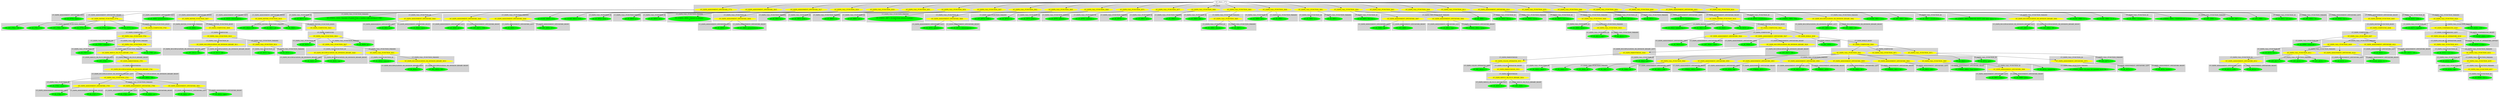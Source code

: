 digraph {

subgraph cluster0 {
 node [style=filled,color=white];
 style=filled;
 color=lightgrey;
 label = "CT_PROG";

"NT_EXPR_ASSIGNMENT_OPETATORS_3774"
 [fillcolor = yellow]
"NT_EXPR_ASSIGNMENT_OPETATORS_3805"
 [fillcolor = yellow]
"NT_EXPR_ASSIGNMENT_OPETATORS_3817"
 [fillcolor = yellow]
"NT_EXPR_CALL_FUNCTION_3836"
 [fillcolor = yellow]
"NT_EXPR_CALL_FUNCTION_3839"
 [fillcolor = yellow]
"NT_EXPR_CALL_FUNCTION_3851"
 [fillcolor = yellow]
"NT_EXPR_CALL_FUNCTION_3854"
 [fillcolor = yellow]
"NT_EXPR_CALL_FUNCTION_3857"
 [fillcolor = yellow]
"NT_EXPR_CALL_FUNCTION_3862"
 [fillcolor = yellow]
"NT_EXPR_CALL_FUNCTION_3865"
 [fillcolor = yellow]
"NT_EXPR_CALL_FUNCTION_3868"
 [fillcolor = yellow]
"NT_EXPR_CALL_FUNCTION_3874"
 [fillcolor = yellow]
"NT_EXPR_CALL_FUNCTION_3877"
 [fillcolor = yellow]
"NT_EXPR_CALL_FUNCTION_3880"
 [fillcolor = yellow]
"NT_EXPR_CALL_FUNCTION_3883"
 [fillcolor = yellow]
"NT_EXPR_CALL_FUNCTION_3888"
 [fillcolor = yellow]
"NT_EXPR_CALL_FUNCTION_3891"
 [fillcolor = yellow]
"NT_EXPR_CALL_FUNCTION_3894"
 [fillcolor = yellow]
"NT_EXPR_CALL_FUNCTION_3903"
 [fillcolor = yellow]
"NT_EXPR_CALL_FUNCTION_3906"
 [fillcolor = yellow]
"NT_EXPR_CALL_FUNCTION_3913"
 [fillcolor = yellow]
"NT_EXPR_ASSIGNMENT_OPETATORS_3916"
 [fillcolor = yellow]
"NT_EXPR_CALL_FUNCTION_3978"
 [fillcolor = yellow]
"NT_EXPR_CALL_FUNCTION_3986"
 [fillcolor = yellow]
"NT_EXPR_CALL_FUNCTION_3994"
 [fillcolor = yellow]
"NT_EXPR_CALL_FUNCTION_4000"
 [fillcolor = yellow]
"NT_EXPR_ASSIGNMENT_OPETATORS_4003"
 [fillcolor = yellow]
"NT_EXPR_CALL_FUNCTION_4024"
 [fillcolor = yellow]
}
"NT_PROG_3773"->"NT_EXPR_ASSIGNMENT_OPETATORS_3774"
subgraph cluster1 {
 node [style=filled,color=white];
 style=filled;
 color=lightgrey;
 label = "CT_EXPR_ASSIGNMENT_OPETATORS_LEFT";

"NT_ID_3775< ranrw >"
 [fillcolor = green]
}
subgraph cluster2 {
 node [style=filled,color=white];
 style=filled;
 color=lightgrey;
 label = "CT_EXPR_ASSIGNMENT_OPETATORS_RIGHT";

"NT_EXPR_DEFINE_FUNCTION_3776"
 [fillcolor = yellow]
}
"NT_EXPR_ASSIGNMENT_OPETATORS_3774"->"NT_ID_3775< ranrw >"
"NT_EXPR_ASSIGNMENT_OPETATORS_3774"->"NT_EXPR_DEFINE_FUNCTION_3776"
subgraph cluster3 {
 node [style=filled,color=white];
 style=filled;
 color=lightgrey;
 label = "CT_EXPR_DEFINE_FUNCTION_PARAMS";

"NT_ID_3777< mu >"
 [fillcolor = green]
"NT_ID_3778< sigma >"
 [fillcolor = green]
"NT_ID_3779< p0 >"
 [fillcolor = green]
"NT_INT_3780< 100 >"
 [fillcolor = green]
"NT_ID_3781< T >"
 [fillcolor = green]
"NT_INT_3782< 100 >"
 [fillcolor = green]
}
subgraph cluster4 {
 node [style=filled,color=white];
 style=filled;
 color=lightgrey;
 label = "CT_EXPR_DEFINE_FUNCTION_BODY";

"NT_EXPR_COMPOUND_3783"
 [fillcolor = yellow]
}
"NT_EXPR_DEFINE_FUNCTION_3776"->"NT_ID_3777< mu >"
"NT_EXPR_DEFINE_FUNCTION_3776"->"NT_ID_3778< sigma >"
"NT_EXPR_DEFINE_FUNCTION_3776"->"NT_ID_3779< p0 >"
"NT_EXPR_DEFINE_FUNCTION_3776"->"NT_INT_3780< 100 >"
"NT_EXPR_DEFINE_FUNCTION_3776"->"NT_ID_3781< T >"
"NT_EXPR_DEFINE_FUNCTION_3776"->"NT_INT_3782< 100 >"
"NT_EXPR_DEFINE_FUNCTION_3776"->"NT_EXPR_COMPOUND_3783"
subgraph cluster5 {
 node [style=filled,color=white];
 style=filled;
 color=lightgrey;
 label = "CT_EXPR_COMPOUND";

"NT_EXPR_CALL_FUNCTION_3784"
 [fillcolor = yellow]
}
"NT_EXPR_COMPOUND_3783"->"NT_EXPR_CALL_FUNCTION_3784"
subgraph cluster6 {
 node [style=filled,color=white];
 style=filled;
 color=lightgrey;
 label = "CT_EXPR_CALL_FUNCTION_ID";

"NT_ID_3785< cumprod >"
 [fillcolor = green]
}
subgraph cluster7 {
 node [style=filled,color=white];
 style=filled;
 color=lightgrey;
 label = "CT_EXPR_CALL_FUNCTION_PARAMS";

"NT_EXPR_CALL_FUNCTION_3786"
 [fillcolor = yellow]
}
"NT_EXPR_CALL_FUNCTION_3784"->"NT_ID_3785< cumprod >"
"NT_EXPR_CALL_FUNCTION_3784"->"NT_EXPR_CALL_FUNCTION_3786"
subgraph cluster8 {
 node [style=filled,color=white];
 style=filled;
 color=lightgrey;
 label = "CT_EXPR_CALL_FUNCTION_ID";

"NT_ID_3787< c >"
 [fillcolor = green]
}
subgraph cluster9 {
 node [style=filled,color=white];
 style=filled;
 color=lightgrey;
 label = "CT_EXPR_CALL_FUNCTION_PARAMS";

"NT_ID_3788< p0 >"
 [fillcolor = green]
"NT_EXPR_MINUS_OR_PLUS_BINARY_3789"
 [fillcolor = yellow]
}
"NT_EXPR_CALL_FUNCTION_3786"->"NT_ID_3787< c >"
"NT_EXPR_CALL_FUNCTION_3786"->"NT_ID_3788< p0 >"
"NT_EXPR_CALL_FUNCTION_3786"->"NT_EXPR_MINUS_OR_PLUS_BINARY_3789"
subgraph cluster10 {
 node [style=filled,color=white];
 style=filled;
 color=lightgrey;
 label = "CT_EXPR_MINUS_OR_PLUS_BINARY_LEFT";

"NT_INT_3790< 1 >"
 [fillcolor = green]
}
subgraph cluster11 {
 node [style=filled,color=white];
 style=filled;
 color=lightgrey;
 label = "CT_EXPR_MINUS_OR_PLUS_BINARY_RIGHT";

"NT_EXPR_PARENTHESIS_3791"
 [fillcolor = yellow]
}
"NT_EXPR_MINUS_OR_PLUS_BINARY_3789"->"NT_INT_3790< 1 >"
"NT_EXPR_MINUS_OR_PLUS_BINARY_3789"->"NT_EXPR_PARENTHESIS_3791"
subgraph cluster12 {
 node [style=filled,color=white];
 style=filled;
 color=lightgrey;
 label = "CT_EXPR_PARENTHESIS";

"NT_EXPR_MULTIPLICATION_OR_DIVISION_BINARY_3792"
 [fillcolor = yellow]
}
"NT_EXPR_PARENTHESIS_3791"->"NT_EXPR_MULTIPLICATION_OR_DIVISION_BINARY_3792"
subgraph cluster13 {
 node [style=filled,color=white];
 style=filled;
 color=lightgrey;
 label = "CT_EXPR_MULTIPLICATION_OR_DIVISION_BINARY_LEFT";

"NT_EXPR_CALL_FUNCTION_3793"
 [fillcolor = yellow]
}
subgraph cluster14 {
 node [style=filled,color=white];
 style=filled;
 color=lightgrey;
 label = "CT_EXPR_MULTIPLICATION_OR_DIVISION_BINARY_RIGHT";

"NT_INT_3804< 100 >"
 [fillcolor = green]
}
"NT_EXPR_MULTIPLICATION_OR_DIVISION_BINARY_3792"->"NT_EXPR_CALL_FUNCTION_3793"
subgraph cluster15 {
 node [style=filled,color=white];
 style=filled;
 color=lightgrey;
 label = "CT_EXPR_CALL_FUNCTION_ID";

"NT_ID_3794< rnorm >"
 [fillcolor = green]
}
subgraph cluster16 {
 node [style=filled,color=white];
 style=filled;
 color=lightgrey;
 label = "CT_EXPR_CALL_FUNCTION_PARAMS";

"NT_EXPR_ASSIGNMENT_OPETATORS_3795"
 [fillcolor = yellow]
"NT_EXPR_ASSIGNMENT_OPETATORS_3798"
 [fillcolor = yellow]
"NT_EXPR_ASSIGNMENT_OPETATORS_3801"
 [fillcolor = yellow]
}
"NT_EXPR_CALL_FUNCTION_3793"->"NT_ID_3794< rnorm >"
"NT_EXPR_CALL_FUNCTION_3793"->"NT_EXPR_ASSIGNMENT_OPETATORS_3795"
subgraph cluster17 {
 node [style=filled,color=white];
 style=filled;
 color=lightgrey;
 label = "CT_EXPR_ASSIGNMENT_OPETATORS_LEFT";

"NT_ID_3796< n >"
 [fillcolor = green]
}
subgraph cluster18 {
 node [style=filled,color=white];
 style=filled;
 color=lightgrey;
 label = "CT_EXPR_ASSIGNMENT_OPETATORS_RIGHT";

"NT_ID_3797< T >"
 [fillcolor = green]
}
"NT_EXPR_ASSIGNMENT_OPETATORS_3795"->"NT_ID_3796< n >"
"NT_EXPR_ASSIGNMENT_OPETATORS_3795"->"NT_ID_3797< T >"
"NT_EXPR_CALL_FUNCTION_3793"->"NT_EXPR_ASSIGNMENT_OPETATORS_3798"
subgraph cluster19 {
 node [style=filled,color=white];
 style=filled;
 color=lightgrey;
 label = "CT_EXPR_ASSIGNMENT_OPETATORS_LEFT";

"NT_ID_3799< mean >"
 [fillcolor = green]
}
subgraph cluster20 {
 node [style=filled,color=white];
 style=filled;
 color=lightgrey;
 label = "CT_EXPR_ASSIGNMENT_OPETATORS_RIGHT";

"NT_ID_3800< mu >"
 [fillcolor = green]
}
"NT_EXPR_ASSIGNMENT_OPETATORS_3798"->"NT_ID_3799< mean >"
"NT_EXPR_ASSIGNMENT_OPETATORS_3798"->"NT_ID_3800< mu >"
"NT_EXPR_CALL_FUNCTION_3793"->"NT_EXPR_ASSIGNMENT_OPETATORS_3801"
subgraph cluster21 {
 node [style=filled,color=white];
 style=filled;
 color=lightgrey;
 label = "CT_EXPR_ASSIGNMENT_OPETATORS_LEFT";

"NT_ID_3802< sd >"
 [fillcolor = green]
}
subgraph cluster22 {
 node [style=filled,color=white];
 style=filled;
 color=lightgrey;
 label = "CT_EXPR_ASSIGNMENT_OPETATORS_RIGHT";

"NT_ID_3803< sigma >"
 [fillcolor = green]
}
"NT_EXPR_ASSIGNMENT_OPETATORS_3801"->"NT_ID_3802< sd >"
"NT_EXPR_ASSIGNMENT_OPETATORS_3801"->"NT_ID_3803< sigma >"
"NT_EXPR_MULTIPLICATION_OR_DIVISION_BINARY_3792"->"NT_INT_3804< 100 >"
"NT_PROG_3773"->"NT_EXPR_ASSIGNMENT_OPETATORS_3805"
subgraph cluster23 {
 node [style=filled,color=white];
 style=filled;
 color=lightgrey;
 label = "CT_EXPR_ASSIGNMENT_OPETATORS_LEFT";

"NT_ID_3806< prices2returns >"
 [fillcolor = green]
}
subgraph cluster24 {
 node [style=filled,color=white];
 style=filled;
 color=lightgrey;
 label = "CT_EXPR_ASSIGNMENT_OPETATORS_RIGHT";

"NT_EXPR_DEFINE_FUNCTION_3807"
 [fillcolor = yellow]
}
"NT_EXPR_ASSIGNMENT_OPETATORS_3805"->"NT_ID_3806< prices2returns >"
"NT_EXPR_ASSIGNMENT_OPETATORS_3805"->"NT_EXPR_DEFINE_FUNCTION_3807"
subgraph cluster25 {
 node [style=filled,color=white];
 style=filled;
 color=lightgrey;
 label = "CT_EXPR_DEFINE_FUNCTION_PARAMS";

"NT_ID_3808< x >"
 [fillcolor = green]
}
subgraph cluster26 {
 node [style=filled,color=white];
 style=filled;
 color=lightgrey;
 label = "CT_EXPR_DEFINE_FUNCTION_BODY";

"NT_EXPR_COMPOUND_3809"
 [fillcolor = yellow]
}
"NT_EXPR_DEFINE_FUNCTION_3807"->"NT_ID_3808< x >"
"NT_EXPR_DEFINE_FUNCTION_3807"->"NT_EXPR_COMPOUND_3809"
subgraph cluster27 {
 node [style=filled,color=white];
 style=filled;
 color=lightgrey;
 label = "CT_EXPR_COMPOUND";

"NT_EXPR_CALL_FUNCTION_3810"
 [fillcolor = yellow]
}
"NT_EXPR_COMPOUND_3809"->"NT_EXPR_CALL_FUNCTION_3810"
subgraph cluster28 {
 node [style=filled,color=white];
 style=filled;
 color=lightgrey;
 label = "CT_EXPR_CALL_FUNCTION_ID";

"NT_EXPR_MULTIPLICATION_OR_DIVISION_BINARY_3811"
 [fillcolor = yellow]
}
subgraph cluster29 {
 node [style=filled,color=white];
 style=filled;
 color=lightgrey;
 label = "CT_EXPR_CALL_FUNCTION_PARAMS";

"NT_EXPR_CALL_FUNCTION_3814"
 [fillcolor = yellow]
}
"NT_EXPR_CALL_FUNCTION_3810"->"NT_EXPR_MULTIPLICATION_OR_DIVISION_BINARY_3811"
subgraph cluster30 {
 node [style=filled,color=white];
 style=filled;
 color=lightgrey;
 label = "CT_EXPR_MULTIPLICATION_OR_DIVISION_BINARY_LEFT";

"NT_INT_3812< 100 >"
 [fillcolor = green]
}
subgraph cluster31 {
 node [style=filled,color=white];
 style=filled;
 color=lightgrey;
 label = "CT_EXPR_MULTIPLICATION_OR_DIVISION_BINARY_RIGHT";

"NT_ID_3813< diff >"
 [fillcolor = green]
}
"NT_EXPR_MULTIPLICATION_OR_DIVISION_BINARY_3811"->"NT_INT_3812< 100 >"
"NT_EXPR_MULTIPLICATION_OR_DIVISION_BINARY_3811"->"NT_ID_3813< diff >"
"NT_EXPR_CALL_FUNCTION_3810"->"NT_EXPR_CALL_FUNCTION_3814"
subgraph cluster32 {
 node [style=filled,color=white];
 style=filled;
 color=lightgrey;
 label = "CT_EXPR_CALL_FUNCTION_ID";

"NT_ID_3815< log >"
 [fillcolor = green]
}
subgraph cluster33 {
 node [style=filled,color=white];
 style=filled;
 color=lightgrey;
 label = "CT_EXPR_CALL_FUNCTION_PARAMS";

"NT_ID_3816< x >"
 [fillcolor = green]
}
"NT_EXPR_CALL_FUNCTION_3814"->"NT_ID_3815< log >"
"NT_EXPR_CALL_FUNCTION_3814"->"NT_ID_3816< x >"
"NT_PROG_3773"->"NT_EXPR_ASSIGNMENT_OPETATORS_3817"
subgraph cluster34 {
 node [style=filled,color=white];
 style=filled;
 color=lightgrey;
 label = "CT_EXPR_ASSIGNMENT_OPETATORS_LEFT";

"NT_ID_3818< returns2prices >"
 [fillcolor = green]
}
subgraph cluster35 {
 node [style=filled,color=white];
 style=filled;
 color=lightgrey;
 label = "CT_EXPR_ASSIGNMENT_OPETATORS_RIGHT";

"NT_EXPR_DEFINE_FUNCTION_3819"
 [fillcolor = yellow]
}
"NT_EXPR_ASSIGNMENT_OPETATORS_3817"->"NT_ID_3818< returns2prices >"
"NT_EXPR_ASSIGNMENT_OPETATORS_3817"->"NT_EXPR_DEFINE_FUNCTION_3819"
subgraph cluster36 {
 node [style=filled,color=white];
 style=filled;
 color=lightgrey;
 label = "CT_EXPR_DEFINE_FUNCTION_PARAMS";

"NT_ID_3820< r >"
 [fillcolor = green]
"NT_ID_3821< p0 >"
 [fillcolor = green]
"NT_INT_3822< 100 >"
 [fillcolor = green]
}
subgraph cluster37 {
 node [style=filled,color=white];
 style=filled;
 color=lightgrey;
 label = "CT_EXPR_DEFINE_FUNCTION_BODY";

"NT_EXPR_COMPOUND_3823"
 [fillcolor = yellow]
}
"NT_EXPR_DEFINE_FUNCTION_3819"->"NT_ID_3820< r >"
"NT_EXPR_DEFINE_FUNCTION_3819"->"NT_ID_3821< p0 >"
"NT_EXPR_DEFINE_FUNCTION_3819"->"NT_INT_3822< 100 >"
"NT_EXPR_DEFINE_FUNCTION_3819"->"NT_EXPR_COMPOUND_3823"
subgraph cluster38 {
 node [style=filled,color=white];
 style=filled;
 color=lightgrey;
 label = "CT_EXPR_COMPOUND";

"NT_EXPR_CALL_FUNCTION_3824"
 [fillcolor = yellow]
}
"NT_EXPR_COMPOUND_3823"->"NT_EXPR_CALL_FUNCTION_3824"
subgraph cluster39 {
 node [style=filled,color=white];
 style=filled;
 color=lightgrey;
 label = "CT_EXPR_CALL_FUNCTION_ID";

"NT_ID_3825< c >"
 [fillcolor = green]
}
subgraph cluster40 {
 node [style=filled,color=white];
 style=filled;
 color=lightgrey;
 label = "CT_EXPR_CALL_FUNCTION_PARAMS";

"NT_ID_3826< p0 >"
 [fillcolor = green]
"NT_EXPR_CALL_FUNCTION_3827"
 [fillcolor = yellow]
}
"NT_EXPR_CALL_FUNCTION_3824"->"NT_ID_3825< c >"
"NT_EXPR_CALL_FUNCTION_3824"->"NT_ID_3826< p0 >"
"NT_EXPR_CALL_FUNCTION_3824"->"NT_EXPR_CALL_FUNCTION_3827"
subgraph cluster41 {
 node [style=filled,color=white];
 style=filled;
 color=lightgrey;
 label = "CT_EXPR_CALL_FUNCTION_ID";

"NT_EXPR_MULTIPLICATION_OR_DIVISION_BINARY_3828"
 [fillcolor = yellow]
}
subgraph cluster42 {
 node [style=filled,color=white];
 style=filled;
 color=lightgrey;
 label = "CT_EXPR_CALL_FUNCTION_PARAMS";

"NT_EXPR_CALL_FUNCTION_3831"
 [fillcolor = yellow]
}
"NT_EXPR_CALL_FUNCTION_3827"->"NT_EXPR_MULTIPLICATION_OR_DIVISION_BINARY_3828"
subgraph cluster43 {
 node [style=filled,color=white];
 style=filled;
 color=lightgrey;
 label = "CT_EXPR_MULTIPLICATION_OR_DIVISION_BINARY_LEFT";

"NT_ID_3829< p0 >"
 [fillcolor = green]
}
subgraph cluster44 {
 node [style=filled,color=white];
 style=filled;
 color=lightgrey;
 label = "CT_EXPR_MULTIPLICATION_OR_DIVISION_BINARY_RIGHT";

"NT_ID_3830< exp >"
 [fillcolor = green]
}
"NT_EXPR_MULTIPLICATION_OR_DIVISION_BINARY_3828"->"NT_ID_3829< p0 >"
"NT_EXPR_MULTIPLICATION_OR_DIVISION_BINARY_3828"->"NT_ID_3830< exp >"
"NT_EXPR_CALL_FUNCTION_3827"->"NT_EXPR_CALL_FUNCTION_3831"
subgraph cluster45 {
 node [style=filled,color=white];
 style=filled;
 color=lightgrey;
 label = "CT_EXPR_CALL_FUNCTION_ID";

"NT_ID_3832< cumsum >"
 [fillcolor = green]
}
subgraph cluster46 {
 node [style=filled,color=white];
 style=filled;
 color=lightgrey;
 label = "CT_EXPR_CALL_FUNCTION_PARAMS";

"NT_EXPR_MULTIPLICATION_OR_DIVISION_BINARY_3833"
 [fillcolor = yellow]
}
"NT_EXPR_CALL_FUNCTION_3831"->"NT_ID_3832< cumsum >"
"NT_EXPR_CALL_FUNCTION_3831"->"NT_EXPR_MULTIPLICATION_OR_DIVISION_BINARY_3833"
subgraph cluster47 {
 node [style=filled,color=white];
 style=filled;
 color=lightgrey;
 label = "CT_EXPR_MULTIPLICATION_OR_DIVISION_BINARY_LEFT";

"NT_ID_3834< r >"
 [fillcolor = green]
}
subgraph cluster48 {
 node [style=filled,color=white];
 style=filled;
 color=lightgrey;
 label = "CT_EXPR_MULTIPLICATION_OR_DIVISION_BINARY_RIGHT";

"NT_INT_3835< 100 >"
 [fillcolor = green]
}
"NT_EXPR_MULTIPLICATION_OR_DIVISION_BINARY_3833"->"NT_ID_3834< r >"
"NT_EXPR_MULTIPLICATION_OR_DIVISION_BINARY_3833"->"NT_INT_3835< 100 >"
"NT_PROG_3773"->"NT_EXPR_CALL_FUNCTION_3836"
subgraph cluster49 {
 node [style=filled,color=white];
 style=filled;
 color=lightgrey;
 label = "CT_EXPR_CALL_FUNCTION_ID";

"NT_ID_3837< cat >"
 [fillcolor = green]
}
subgraph cluster50 {
 node [style=filled,color=white];
 style=filled;
 color=lightgrey;
 label = "CT_EXPR_CALL_FUNCTION_PARAMS";

"NT_STRING_3838< Simulate 25 points from a random walk starting at 1500 --\n >"
 [fillcolor = green]
}
"NT_EXPR_CALL_FUNCTION_3836"->"NT_ID_3837< cat >"
"NT_EXPR_CALL_FUNCTION_3836"->"NT_STRING_3838< Simulate 25 points from a random walk starting at 1500 --\n >"
"NT_PROG_3773"->"NT_EXPR_CALL_FUNCTION_3839"
subgraph cluster51 {
 node [style=filled,color=white];
 style=filled;
 color=lightgrey;
 label = "CT_EXPR_CALL_FUNCTION_ID";

"NT_EXPR_ASSIGNMENT_OPETATORS_3840"
 [fillcolor = yellow]
}
subgraph cluster52 {
 node [style=filled,color=white];
 style=filled;
 color=lightgrey;
 label = "CT_EXPR_CALL_FUNCTION_PARAMS";

"NT_FLOAT_3843< 0.05 >"
 [fillcolor = green]
"NT_FLOAT_3844< 1.4 >"
 [fillcolor = green]
"NT_EXPR_ASSIGNMENT_OPETATORS_3845"
 [fillcolor = yellow]
"NT_EXPR_ASSIGNMENT_OPETATORS_3848"
 [fillcolor = yellow]
}
"NT_EXPR_CALL_FUNCTION_3839"->"NT_EXPR_ASSIGNMENT_OPETATORS_3840"
subgraph cluster53 {
 node [style=filled,color=white];
 style=filled;
 color=lightgrey;
 label = "CT_EXPR_ASSIGNMENT_OPETATORS_LEFT";

"NT_ID_3841< p >"
 [fillcolor = green]
}
subgraph cluster54 {
 node [style=filled,color=white];
 style=filled;
 color=lightgrey;
 label = "CT_EXPR_ASSIGNMENT_OPETATORS_RIGHT";

"NT_ID_3842< ranrw >"
 [fillcolor = green]
}
"NT_EXPR_ASSIGNMENT_OPETATORS_3840"->"NT_ID_3841< p >"
"NT_EXPR_ASSIGNMENT_OPETATORS_3840"->"NT_ID_3842< ranrw >"
"NT_EXPR_CALL_FUNCTION_3839"->"NT_FLOAT_3843< 0.05 >"
"NT_EXPR_CALL_FUNCTION_3839"->"NT_FLOAT_3844< 1.4 >"
"NT_EXPR_CALL_FUNCTION_3839"->"NT_EXPR_ASSIGNMENT_OPETATORS_3845"
subgraph cluster55 {
 node [style=filled,color=white];
 style=filled;
 color=lightgrey;
 label = "CT_EXPR_ASSIGNMENT_OPETATORS_LEFT";

"NT_ID_3846< p0 >"
 [fillcolor = green]
}
subgraph cluster56 {
 node [style=filled,color=white];
 style=filled;
 color=lightgrey;
 label = "CT_EXPR_ASSIGNMENT_OPETATORS_RIGHT";

"NT_INT_3847< 1500 >"
 [fillcolor = green]
}
"NT_EXPR_ASSIGNMENT_OPETATORS_3845"->"NT_ID_3846< p0 >"
"NT_EXPR_ASSIGNMENT_OPETATORS_3845"->"NT_INT_3847< 1500 >"
"NT_EXPR_CALL_FUNCTION_3839"->"NT_EXPR_ASSIGNMENT_OPETATORS_3848"
subgraph cluster57 {
 node [style=filled,color=white];
 style=filled;
 color=lightgrey;
 label = "CT_EXPR_ASSIGNMENT_OPETATORS_LEFT";

"NT_ID_3849< T >"
 [fillcolor = green]
}
subgraph cluster58 {
 node [style=filled,color=white];
 style=filled;
 color=lightgrey;
 label = "CT_EXPR_ASSIGNMENT_OPETATORS_RIGHT";

"NT_INT_3850< 25 >"
 [fillcolor = green]
}
"NT_EXPR_ASSIGNMENT_OPETATORS_3848"->"NT_ID_3849< T >"
"NT_EXPR_ASSIGNMENT_OPETATORS_3848"->"NT_INT_3850< 25 >"
"NT_PROG_3773"->"NT_EXPR_CALL_FUNCTION_3851"
subgraph cluster59 {
 node [style=filled,color=white];
 style=filled;
 color=lightgrey;
 label = "CT_EXPR_CALL_FUNCTION_ID";

"NT_ID_3852< print >"
 [fillcolor = green]
}
subgraph cluster60 {
 node [style=filled,color=white];
 style=filled;
 color=lightgrey;
 label = "CT_EXPR_CALL_FUNCTION_PARAMS";

"NT_ID_3853< p >"
 [fillcolor = green]
}
"NT_EXPR_CALL_FUNCTION_3851"->"NT_ID_3852< print >"
"NT_EXPR_CALL_FUNCTION_3851"->"NT_ID_3853< p >"
"NT_PROG_3773"->"NT_EXPR_CALL_FUNCTION_3854"
subgraph cluster61 {
 node [style=filled,color=white];
 style=filled;
 color=lightgrey;
 label = "CT_EXPR_CALL_FUNCTION_ID";

"NT_ID_3855< cat >"
 [fillcolor = green]
}
subgraph cluster62 {
 node [style=filled,color=white];
 style=filled;
 color=lightgrey;
 label = "CT_EXPR_CALL_FUNCTION_PARAMS";

"NT_STRING_3856< Convert to returns--\n >"
 [fillcolor = green]
}
"NT_EXPR_CALL_FUNCTION_3854"->"NT_ID_3855< cat >"
"NT_EXPR_CALL_FUNCTION_3854"->"NT_STRING_3856< Convert to returns--\n >"
"NT_PROG_3773"->"NT_EXPR_CALL_FUNCTION_3857"
subgraph cluster63 {
 node [style=filled,color=white];
 style=filled;
 color=lightgrey;
 label = "CT_EXPR_CALL_FUNCTION_ID";

"NT_EXPR_ASSIGNMENT_OPETATORS_3858"
 [fillcolor = yellow]
}
subgraph cluster64 {
 node [style=filled,color=white];
 style=filled;
 color=lightgrey;
 label = "CT_EXPR_CALL_FUNCTION_PARAMS";

"NT_ID_3861< p >"
 [fillcolor = green]
}
"NT_EXPR_CALL_FUNCTION_3857"->"NT_EXPR_ASSIGNMENT_OPETATORS_3858"
subgraph cluster65 {
 node [style=filled,color=white];
 style=filled;
 color=lightgrey;
 label = "CT_EXPR_ASSIGNMENT_OPETATORS_LEFT";

"NT_ID_3859< r >"
 [fillcolor = green]
}
subgraph cluster66 {
 node [style=filled,color=white];
 style=filled;
 color=lightgrey;
 label = "CT_EXPR_ASSIGNMENT_OPETATORS_RIGHT";

"NT_ID_3860< prices2returns >"
 [fillcolor = green]
}
"NT_EXPR_ASSIGNMENT_OPETATORS_3858"->"NT_ID_3859< r >"
"NT_EXPR_ASSIGNMENT_OPETATORS_3858"->"NT_ID_3860< prices2returns >"
"NT_EXPR_CALL_FUNCTION_3857"->"NT_ID_3861< p >"
"NT_PROG_3773"->"NT_EXPR_CALL_FUNCTION_3862"
subgraph cluster67 {
 node [style=filled,color=white];
 style=filled;
 color=lightgrey;
 label = "CT_EXPR_CALL_FUNCTION_ID";

"NT_ID_3863< print >"
 [fillcolor = green]
}
subgraph cluster68 {
 node [style=filled,color=white];
 style=filled;
 color=lightgrey;
 label = "CT_EXPR_CALL_FUNCTION_PARAMS";

"NT_ID_3864< r >"
 [fillcolor = green]
}
"NT_EXPR_CALL_FUNCTION_3862"->"NT_ID_3863< print >"
"NT_EXPR_CALL_FUNCTION_3862"->"NT_ID_3864< r >"
"NT_PROG_3773"->"NT_EXPR_CALL_FUNCTION_3865"
subgraph cluster69 {
 node [style=filled,color=white];
 style=filled;
 color=lightgrey;
 label = "CT_EXPR_CALL_FUNCTION_ID";

"NT_ID_3866< cat >"
 [fillcolor = green]
}
subgraph cluster70 {
 node [style=filled,color=white];
 style=filled;
 color=lightgrey;
 label = "CT_EXPR_CALL_FUNCTION_PARAMS";

"NT_STRING_3867< Go back from returns to prices --\n >"
 [fillcolor = green]
}
"NT_EXPR_CALL_FUNCTION_3865"->"NT_ID_3866< cat >"
"NT_EXPR_CALL_FUNCTION_3865"->"NT_STRING_3867< Go back from returns to prices --\n >"
"NT_PROG_3773"->"NT_EXPR_CALL_FUNCTION_3868"
subgraph cluster71 {
 node [style=filled,color=white];
 style=filled;
 color=lightgrey;
 label = "CT_EXPR_CALL_FUNCTION_ID";

"NT_EXPR_ASSIGNMENT_OPETATORS_3869"
 [fillcolor = yellow]
}
subgraph cluster72 {
 node [style=filled,color=white];
 style=filled;
 color=lightgrey;
 label = "CT_EXPR_CALL_FUNCTION_PARAMS";

"NT_ID_3872< r >"
 [fillcolor = green]
"NT_INT_3873< 1500 >"
 [fillcolor = green]
}
"NT_EXPR_CALL_FUNCTION_3868"->"NT_EXPR_ASSIGNMENT_OPETATORS_3869"
subgraph cluster73 {
 node [style=filled,color=white];
 style=filled;
 color=lightgrey;
 label = "CT_EXPR_ASSIGNMENT_OPETATORS_LEFT";

"NT_ID_3870< goback >"
 [fillcolor = green]
}
subgraph cluster74 {
 node [style=filled,color=white];
 style=filled;
 color=lightgrey;
 label = "CT_EXPR_ASSIGNMENT_OPETATORS_RIGHT";

"NT_ID_3871< returns2prices >"
 [fillcolor = green]
}
"NT_EXPR_ASSIGNMENT_OPETATORS_3869"->"NT_ID_3870< goback >"
"NT_EXPR_ASSIGNMENT_OPETATORS_3869"->"NT_ID_3871< returns2prices >"
"NT_EXPR_CALL_FUNCTION_3868"->"NT_ID_3872< r >"
"NT_EXPR_CALL_FUNCTION_3868"->"NT_INT_3873< 1500 >"
"NT_PROG_3773"->"NT_EXPR_CALL_FUNCTION_3874"
subgraph cluster75 {
 node [style=filled,color=white];
 style=filled;
 color=lightgrey;
 label = "CT_EXPR_CALL_FUNCTION_ID";

"NT_ID_3875< print >"
 [fillcolor = green]
}
subgraph cluster76 {
 node [style=filled,color=white];
 style=filled;
 color=lightgrey;
 label = "CT_EXPR_CALL_FUNCTION_PARAMS";

"NT_ID_3876< goback >"
 [fillcolor = green]
}
"NT_EXPR_CALL_FUNCTION_3874"->"NT_ID_3875< print >"
"NT_EXPR_CALL_FUNCTION_3874"->"NT_ID_3876< goback >"
"NT_PROG_3773"->"NT_EXPR_CALL_FUNCTION_3877"
subgraph cluster77 {
 node [style=filled,color=white];
 style=filled;
 color=lightgrey;
 label = "CT_EXPR_CALL_FUNCTION_ID";

"NT_ID_3878< summary >"
 [fillcolor = green]
}
subgraph cluster78 {
 node [style=filled,color=white];
 style=filled;
 color=lightgrey;
 label = "CT_EXPR_CALL_FUNCTION_PARAMS";

"NT_ID_3879< r >"
 [fillcolor = green]
}
"NT_EXPR_CALL_FUNCTION_3877"->"NT_ID_3878< summary >"
"NT_EXPR_CALL_FUNCTION_3877"->"NT_ID_3879< r >"
"NT_PROG_3773"->"NT_EXPR_CALL_FUNCTION_3880"
subgraph cluster79 {
 node [style=filled,color=white];
 style=filled;
 color=lightgrey;
 label = "CT_EXPR_CALL_FUNCTION_ID";

"NT_ID_3881< sd >"
 [fillcolor = green]
}
subgraph cluster80 {
 node [style=filled,color=white];
 style=filled;
 color=lightgrey;
 label = "CT_EXPR_CALL_FUNCTION_PARAMS";

"NT_ID_3882< r >"
 [fillcolor = green]
}
"NT_EXPR_CALL_FUNCTION_3880"->"NT_ID_3881< sd >"
"NT_EXPR_CALL_FUNCTION_3880"->"NT_ID_3882< r >"
"NT_PROG_3773"->"NT_EXPR_CALL_FUNCTION_3883"
subgraph cluster81 {
 node [style=filled,color=white];
 style=filled;
 color=lightgrey;
 label = "CT_EXPR_CALL_FUNCTION_ID";

"NT_ID_3884< plot >"
 [fillcolor = green]
}
subgraph cluster82 {
 node [style=filled,color=white];
 style=filled;
 color=lightgrey;
 label = "CT_EXPR_CALL_FUNCTION_PARAMS";

"NT_EXPR_CALL_FUNCTION_3885"
 [fillcolor = yellow]
}
"NT_EXPR_CALL_FUNCTION_3883"->"NT_ID_3884< plot >"
"NT_EXPR_CALL_FUNCTION_3883"->"NT_EXPR_CALL_FUNCTION_3885"
subgraph cluster83 {
 node [style=filled,color=white];
 style=filled;
 color=lightgrey;
 label = "CT_EXPR_CALL_FUNCTION_ID";

"NT_ID_3886< density >"
 [fillcolor = green]
}
subgraph cluster84 {
 node [style=filled,color=white];
 style=filled;
 color=lightgrey;
 label = "CT_EXPR_CALL_FUNCTION_PARAMS";

"NT_ID_3887< r >"
 [fillcolor = green]
}
"NT_EXPR_CALL_FUNCTION_3885"->"NT_ID_3886< density >"
"NT_EXPR_CALL_FUNCTION_3885"->"NT_ID_3887< r >"
"NT_PROG_3773"->"NT_EXPR_CALL_FUNCTION_3888"
subgraph cluster85 {
 node [style=filled,color=white];
 style=filled;
 color=lightgrey;
 label = "CT_EXPR_CALL_FUNCTION_ID";

"NT_ID_3889< acf >"
 [fillcolor = green]
}
subgraph cluster86 {
 node [style=filled,color=white];
 style=filled;
 color=lightgrey;
 label = "CT_EXPR_CALL_FUNCTION_PARAMS";

"NT_ID_3890< r >"
 [fillcolor = green]
}
"NT_EXPR_CALL_FUNCTION_3888"->"NT_ID_3889< acf >"
"NT_EXPR_CALL_FUNCTION_3888"->"NT_ID_3890< r >"
"NT_PROG_3773"->"NT_EXPR_CALL_FUNCTION_3891"
subgraph cluster87 {
 node [style=filled,color=white];
 style=filled;
 color=lightgrey;
 label = "CT_EXPR_CALL_FUNCTION_ID";

"NT_ID_3892< ar >"
 [fillcolor = green]
}
subgraph cluster88 {
 node [style=filled,color=white];
 style=filled;
 color=lightgrey;
 label = "CT_EXPR_CALL_FUNCTION_PARAMS";

"NT_ID_3893< r >"
 [fillcolor = green]
}
"NT_EXPR_CALL_FUNCTION_3891"->"NT_ID_3892< ar >"
"NT_EXPR_CALL_FUNCTION_3891"->"NT_ID_3893< r >"
"NT_PROG_3773"->"NT_EXPR_CALL_FUNCTION_3894"
subgraph cluster89 {
 node [style=filled,color=white];
 style=filled;
 color=lightgrey;
 label = "CT_EXPR_CALL_FUNCTION_ID";

"NT_ID_3895< Box.test >"
 [fillcolor = green]
}
subgraph cluster90 {
 node [style=filled,color=white];
 style=filled;
 color=lightgrey;
 label = "CT_EXPR_CALL_FUNCTION_PARAMS";

"NT_ID_3896< r >"
 [fillcolor = green]
"NT_EXPR_ASSIGNMENT_OPETATORS_3897"
 [fillcolor = yellow]
"NT_EXPR_ASSIGNMENT_OPETATORS_3900"
 [fillcolor = yellow]
}
"NT_EXPR_CALL_FUNCTION_3894"->"NT_ID_3895< Box.test >"
"NT_EXPR_CALL_FUNCTION_3894"->"NT_ID_3896< r >"
"NT_EXPR_CALL_FUNCTION_3894"->"NT_EXPR_ASSIGNMENT_OPETATORS_3897"
subgraph cluster91 {
 node [style=filled,color=white];
 style=filled;
 color=lightgrey;
 label = "CT_EXPR_ASSIGNMENT_OPETATORS_LEFT";

"NT_ID_3898< lag >"
 [fillcolor = green]
}
subgraph cluster92 {
 node [style=filled,color=white];
 style=filled;
 color=lightgrey;
 label = "CT_EXPR_ASSIGNMENT_OPETATORS_RIGHT";

"NT_INT_3899< 2 >"
 [fillcolor = green]
}
"NT_EXPR_ASSIGNMENT_OPETATORS_3897"->"NT_ID_3898< lag >"
"NT_EXPR_ASSIGNMENT_OPETATORS_3897"->"NT_INT_3899< 2 >"
"NT_EXPR_CALL_FUNCTION_3894"->"NT_EXPR_ASSIGNMENT_OPETATORS_3900"
subgraph cluster93 {
 node [style=filled,color=white];
 style=filled;
 color=lightgrey;
 label = "CT_EXPR_ASSIGNMENT_OPETATORS_LEFT";

"NT_ID_3901< type >"
 [fillcolor = green]
}
subgraph cluster94 {
 node [style=filled,color=white];
 style=filled;
 color=lightgrey;
 label = "CT_EXPR_ASSIGNMENT_OPETATORS_RIGHT";

"NT_STRING_3902< Ljung >"
 [fillcolor = green]
}
"NT_EXPR_ASSIGNMENT_OPETATORS_3900"->"NT_ID_3901< type >"
"NT_EXPR_ASSIGNMENT_OPETATORS_3900"->"NT_STRING_3902< Ljung >"
"NT_PROG_3773"->"NT_EXPR_CALL_FUNCTION_3903"
subgraph cluster95 {
 node [style=filled,color=white];
 style=filled;
 color=lightgrey;
 label = "CT_EXPR_CALL_FUNCTION_ID";

"NT_ID_3904< library >"
 [fillcolor = green]
}
subgraph cluster96 {
 node [style=filled,color=white];
 style=filled;
 color=lightgrey;
 label = "CT_EXPR_CALL_FUNCTION_PARAMS";

"NT_ID_3905< tseries >"
 [fillcolor = green]
}
"NT_EXPR_CALL_FUNCTION_3903"->"NT_ID_3904< library >"
"NT_EXPR_CALL_FUNCTION_3903"->"NT_ID_3905< tseries >"
"NT_PROG_3773"->"NT_EXPR_CALL_FUNCTION_3906"
subgraph cluster97 {
 node [style=filled,color=white];
 style=filled;
 color=lightgrey;
 label = "CT_EXPR_CALL_FUNCTION_ID";

"NT_ID_3907< runs.test >"
 [fillcolor = green]
}
subgraph cluster98 {
 node [style=filled,color=white];
 style=filled;
 color=lightgrey;
 label = "CT_EXPR_CALL_FUNCTION_PARAMS";

"NT_EXPR_CALL_FUNCTION_3908"
 [fillcolor = yellow]
}
"NT_EXPR_CALL_FUNCTION_3906"->"NT_ID_3907< runs.test >"
"NT_EXPR_CALL_FUNCTION_3906"->"NT_EXPR_CALL_FUNCTION_3908"
subgraph cluster99 {
 node [style=filled,color=white];
 style=filled;
 color=lightgrey;
 label = "CT_EXPR_CALL_FUNCTION_ID";

"NT_ID_3909< factor >"
 [fillcolor = green]
}
subgraph cluster100 {
 node [style=filled,color=white];
 style=filled;
 color=lightgrey;
 label = "CT_EXPR_CALL_FUNCTION_PARAMS";

"NT_EXPR_CALL_FUNCTION_3910"
 [fillcolor = yellow]
}
"NT_EXPR_CALL_FUNCTION_3908"->"NT_ID_3909< factor >"
"NT_EXPR_CALL_FUNCTION_3908"->"NT_EXPR_CALL_FUNCTION_3910"
subgraph cluster101 {
 node [style=filled,color=white];
 style=filled;
 color=lightgrey;
 label = "CT_EXPR_CALL_FUNCTION_ID";

"NT_ID_3911< sign >"
 [fillcolor = green]
}
subgraph cluster102 {
 node [style=filled,color=white];
 style=filled;
 color=lightgrey;
 label = "CT_EXPR_CALL_FUNCTION_PARAMS";

"NT_ID_3912< r >"
 [fillcolor = green]
}
"NT_EXPR_CALL_FUNCTION_3910"->"NT_ID_3911< sign >"
"NT_EXPR_CALL_FUNCTION_3910"->"NT_ID_3912< r >"
"NT_PROG_3773"->"NT_EXPR_CALL_FUNCTION_3913"
subgraph cluster103 {
 node [style=filled,color=white];
 style=filled;
 color=lightgrey;
 label = "CT_EXPR_CALL_FUNCTION_ID";

"NT_ID_3914< bds.test >"
 [fillcolor = green]
}
subgraph cluster104 {
 node [style=filled,color=white];
 style=filled;
 color=lightgrey;
 label = "CT_EXPR_CALL_FUNCTION_PARAMS";

"NT_ID_3915< r >"
 [fillcolor = green]
}
"NT_EXPR_CALL_FUNCTION_3913"->"NT_ID_3914< bds.test >"
"NT_EXPR_CALL_FUNCTION_3913"->"NT_ID_3915< r >"
"NT_PROG_3773"->"NT_EXPR_ASSIGNMENT_OPETATORS_3916"
subgraph cluster105 {
 node [style=filled,color=white];
 style=filled;
 color=lightgrey;
 label = "CT_EXPR_ASSIGNMENT_OPETATORS_LEFT";

"NT_ID_3917< visualisation >"
 [fillcolor = green]
}
subgraph cluster106 {
 node [style=filled,color=white];
 style=filled;
 color=lightgrey;
 label = "CT_EXPR_ASSIGNMENT_OPETATORS_RIGHT";

"NT_EXPR_DEFINE_FUNCTION_3918"
 [fillcolor = yellow]
}
"NT_EXPR_ASSIGNMENT_OPETATORS_3916"->"NT_ID_3917< visualisation >"
"NT_EXPR_ASSIGNMENT_OPETATORS_3916"->"NT_EXPR_DEFINE_FUNCTION_3918"
subgraph cluster107 {
 node [style=filled,color=white];
 style=filled;
 color=lightgrey;
 label = "CT_EXPR_DEFINE_FUNCTION_PARAMS";

"NT_ID_3919< p0 >"
 [fillcolor = green]
"NT_ID_3920< s >"
 [fillcolor = green]
"NT_ID_3921< mu >"
 [fillcolor = green]
"NT_ID_3922< labelstring >"
 [fillcolor = green]
}
subgraph cluster108 {
 node [style=filled,color=white];
 style=filled;
 color=lightgrey;
 label = "CT_EXPR_DEFINE_FUNCTION_BODY";

"NT_EXPR_COMPOUND_3923"
 [fillcolor = yellow]
}
"NT_EXPR_DEFINE_FUNCTION_3918"->"NT_ID_3919< p0 >"
"NT_EXPR_DEFINE_FUNCTION_3918"->"NT_ID_3920< s >"
"NT_EXPR_DEFINE_FUNCTION_3918"->"NT_ID_3921< mu >"
"NT_EXPR_DEFINE_FUNCTION_3918"->"NT_ID_3922< labelstring >"
"NT_EXPR_DEFINE_FUNCTION_3918"->"NT_EXPR_COMPOUND_3923"
subgraph cluster109 {
 node [style=filled,color=white];
 style=filled;
 color=lightgrey;
 label = "CT_EXPR_COMPOUND";

"NT_EXPR_ASSIGNMENT_OPETATORS_3924"
 [fillcolor = yellow]
"NT_EXPR_ASSIGNMENT_OPETATORS_3927"
 [fillcolor = yellow]
"NT_EXPR_WHILE_3938"
 [fillcolor = yellow]
}
"NT_EXPR_COMPOUND_3923"->"NT_EXPR_ASSIGNMENT_OPETATORS_3924"
subgraph cluster110 {
 node [style=filled,color=white];
 style=filled;
 color=lightgrey;
 label = "CT_EXPR_ASSIGNMENT_OPETATORS_LEFT";

"NT_ID_3925< N >"
 [fillcolor = green]
}
subgraph cluster111 {
 node [style=filled,color=white];
 style=filled;
 color=lightgrey;
 label = "CT_EXPR_ASSIGNMENT_OPETATORS_RIGHT";

"NT_INT_3926< 10000 >"
 [fillcolor = green]
}
"NT_EXPR_ASSIGNMENT_OPETATORS_3924"->"NT_ID_3925< N >"
"NT_EXPR_ASSIGNMENT_OPETATORS_3924"->"NT_INT_3926< 10000 >"
"NT_EXPR_COMPOUND_3923"->"NT_EXPR_ASSIGNMENT_OPETATORS_3927"
subgraph cluster112 {
 node [style=filled,color=white];
 style=filled;
 color=lightgrey;
 label = "CT_EXPR_ASSIGNMENT_OPETATORS_LEFT";

"NT_ID_3928< x >"
 [fillcolor = green]
}
subgraph cluster113 {
 node [style=filled,color=white];
 style=filled;
 color=lightgrey;
 label = "CT_EXPR_ASSIGNMENT_OPETATORS_RIGHT";

"NT_EXPR_MULTIPLICATION_OR_DIVISION_BINARY_3929"
 [fillcolor = yellow]
}
"NT_EXPR_ASSIGNMENT_OPETATORS_3927"->"NT_ID_3928< x >"
"NT_EXPR_ASSIGNMENT_OPETATORS_3927"->"NT_EXPR_MULTIPLICATION_OR_DIVISION_BINARY_3929"
subgraph cluster114 {
 node [style=filled,color=white];
 style=filled;
 color=lightgrey;
 label = "CT_EXPR_MULTIPLICATION_OR_DIVISION_BINARY_LEFT";

"NT_EXPR_PARENTHESIS_3930"
 [fillcolor = yellow]
}
subgraph cluster115 {
 node [style=filled,color=white];
 style=filled;
 color=lightgrey;
 label = "CT_EXPR_MULTIPLICATION_OR_DIVISION_BINARY_RIGHT";

"NT_INT_3937< 250 >"
 [fillcolor = green]
}
"NT_EXPR_MULTIPLICATION_OR_DIVISION_BINARY_3929"->"NT_EXPR_PARENTHESIS_3930"
subgraph cluster116 {
 node [style=filled,color=white];
 style=filled;
 color=lightgrey;
 label = "CT_EXPR_PARENTHESIS";

"NT_EXPR_COLON_OPERATOR_3931"
 [fillcolor = yellow]
}
"NT_EXPR_PARENTHESIS_3930"->"NT_EXPR_COLON_OPERATOR_3931"
subgraph cluster117 {
 node [style=filled,color=white];
 style=filled;
 color=lightgrey;
 label = "CT_EXPR_COLON_OPERATOR_LEFT";

"NT_INT_3932< 1 >"
 [fillcolor = green]
}
subgraph cluster118 {
 node [style=filled,color=white];
 style=filled;
 color=lightgrey;
 label = "CT_EXPR_COLON_OPERATOR_RIGHT";

"NT_EXPR_PARENTHESIS_3933"
 [fillcolor = yellow]
}
"NT_EXPR_COLON_OPERATOR_3931"->"NT_INT_3932< 1 >"
"NT_EXPR_COLON_OPERATOR_3931"->"NT_EXPR_PARENTHESIS_3933"
subgraph cluster119 {
 node [style=filled,color=white];
 style=filled;
 color=lightgrey;
 label = "CT_EXPR_PARENTHESIS";

"NT_EXPR_MINUS_OR_PLUS_BINARY_3934"
 [fillcolor = yellow]
}
"NT_EXPR_PARENTHESIS_3933"->"NT_EXPR_MINUS_OR_PLUS_BINARY_3934"
subgraph cluster120 {
 node [style=filled,color=white];
 style=filled;
 color=lightgrey;
 label = "CT_EXPR_MINUS_OR_PLUS_BINARY_LEFT";

"NT_ID_3935< N >"
 [fillcolor = green]
}
subgraph cluster121 {
 node [style=filled,color=white];
 style=filled;
 color=lightgrey;
 label = "CT_EXPR_MINUS_OR_PLUS_BINARY_RIGHT";

"NT_INT_3936< 1 >"
 [fillcolor = green]
}
"NT_EXPR_MINUS_OR_PLUS_BINARY_3934"->"NT_ID_3935< N >"
"NT_EXPR_MINUS_OR_PLUS_BINARY_3934"->"NT_INT_3936< 1 >"
"NT_EXPR_MULTIPLICATION_OR_DIVISION_BINARY_3929"->"NT_INT_3937< 250 >"
"NT_EXPR_COMPOUND_3923"->"NT_EXPR_WHILE_3938"
subgraph cluster122 {
 node [style=filled,color=white];
 style=filled;
 color=lightgrey;
 label = "CT_EXPR_WHILE_CONDITION";

"NT_INT_3939< 1 >"
 [fillcolor = green]
}
subgraph cluster123 {
 node [style=filled,color=white];
 style=filled;
 color=lightgrey;
 label = "CT_EXPR_WHILE_BODY";

"NT_EXPR_COMPOUND_3940"
 [fillcolor = yellow]
}
"NT_EXPR_WHILE_3938"->"NT_INT_3939< 1 >"
"NT_EXPR_WHILE_3938"->"NT_EXPR_COMPOUND_3940"
subgraph cluster124 {
 node [style=filled,color=white];
 style=filled;
 color=lightgrey;
 label = "CT_EXPR_COMPOUND";

"NT_EXPR_CALL_FUNCTION_3941"
 [fillcolor = yellow]
"NT_EXPR_CALL_FUNCTION_3971"
 [fillcolor = yellow]
"NT_EXPR_CALL_FUNCTION_3973"
 [fillcolor = yellow]
}
"NT_EXPR_COMPOUND_3940"->"NT_EXPR_CALL_FUNCTION_3941"
subgraph cluster125 {
 node [style=filled,color=white];
 style=filled;
 color=lightgrey;
 label = "CT_EXPR_CALL_FUNCTION_ID";

"NT_ID_3942< plot >"
 [fillcolor = green]
}
subgraph cluster126 {
 node [style=filled,color=white];
 style=filled;
 color=lightgrey;
 label = "CT_EXPR_CALL_FUNCTION_PARAMS";

"NT_ID_3943< x >"
 [fillcolor = green]
"NT_EXPR_CALL_FUNCTION_3944"
 [fillcolor = yellow]
"NT_EXPR_ASSIGNMENT_OPETATORS_3950"
 [fillcolor = yellow]
"NT_EXPR_ASSIGNMENT_OPETATORS_3953"
 [fillcolor = yellow]
"NT_EXPR_ASSIGNMENT_OPETATORS_3956"
 [fillcolor = yellow]
"NT_EXPR_ASSIGNMENT_OPETATORS_3959"
 [fillcolor = yellow]
"NT_EXPR_ASSIGNMENT_OPETATORS_3962"
 [fillcolor = yellow]
"NT_EXPR_CALL_FUNCTION_3965"
 [fillcolor = yellow]
}
"NT_EXPR_CALL_FUNCTION_3941"->"NT_ID_3942< plot >"
"NT_EXPR_CALL_FUNCTION_3941"->"NT_ID_3943< x >"
"NT_EXPR_CALL_FUNCTION_3941"->"NT_EXPR_CALL_FUNCTION_3944"
subgraph cluster127 {
 node [style=filled,color=white];
 style=filled;
 color=lightgrey;
 label = "CT_EXPR_CALL_FUNCTION_ID";

"NT_ID_3945< ranrw >"
 [fillcolor = green]
}
subgraph cluster128 {
 node [style=filled,color=white];
 style=filled;
 color=lightgrey;
 label = "CT_EXPR_CALL_FUNCTION_PARAMS";

"NT_ID_3946< mu >"
 [fillcolor = green]
"NT_ID_3947< s >"
 [fillcolor = green]
"NT_ID_3948< p0 >"
 [fillcolor = green]
"NT_ID_3949< N >"
 [fillcolor = green]
}
"NT_EXPR_CALL_FUNCTION_3944"->"NT_ID_3945< ranrw >"
"NT_EXPR_CALL_FUNCTION_3944"->"NT_ID_3946< mu >"
"NT_EXPR_CALL_FUNCTION_3944"->"NT_ID_3947< s >"
"NT_EXPR_CALL_FUNCTION_3944"->"NT_ID_3948< p0 >"
"NT_EXPR_CALL_FUNCTION_3944"->"NT_ID_3949< N >"
"NT_EXPR_CALL_FUNCTION_3941"->"NT_EXPR_ASSIGNMENT_OPETATORS_3950"
subgraph cluster129 {
 node [style=filled,color=white];
 style=filled;
 color=lightgrey;
 label = "CT_EXPR_ASSIGNMENT_OPETATORS_LEFT";

"NT_ID_3951< ylab >"
 [fillcolor = green]
}
subgraph cluster130 {
 node [style=filled,color=white];
 style=filled;
 color=lightgrey;
 label = "CT_EXPR_ASSIGNMENT_OPETATORS_RIGHT";

"NT_STRING_3952< Level >"
 [fillcolor = green]
}
"NT_EXPR_ASSIGNMENT_OPETATORS_3950"->"NT_ID_3951< ylab >"
"NT_EXPR_ASSIGNMENT_OPETATORS_3950"->"NT_STRING_3952< Level >"
"NT_EXPR_CALL_FUNCTION_3941"->"NT_EXPR_ASSIGNMENT_OPETATORS_3953"
subgraph cluster131 {
 node [style=filled,color=white];
 style=filled;
 color=lightgrey;
 label = "CT_EXPR_ASSIGNMENT_OPETATORS_LEFT";

"NT_ID_3954< log >"
 [fillcolor = green]
}
subgraph cluster132 {
 node [style=filled,color=white];
 style=filled;
 color=lightgrey;
 label = "CT_EXPR_ASSIGNMENT_OPETATORS_RIGHT";

"NT_STRING_3955< y >"
 [fillcolor = green]
}
"NT_EXPR_ASSIGNMENT_OPETATORS_3953"->"NT_ID_3954< log >"
"NT_EXPR_ASSIGNMENT_OPETATORS_3953"->"NT_STRING_3955< y >"
"NT_EXPR_CALL_FUNCTION_3941"->"NT_EXPR_ASSIGNMENT_OPETATORS_3956"
subgraph cluster133 {
 node [style=filled,color=white];
 style=filled;
 color=lightgrey;
 label = "CT_EXPR_ASSIGNMENT_OPETATORS_LEFT";

"NT_ID_3957< type >"
 [fillcolor = green]
}
subgraph cluster134 {
 node [style=filled,color=white];
 style=filled;
 color=lightgrey;
 label = "CT_EXPR_ASSIGNMENT_OPETATORS_RIGHT";

"NT_STRING_3958< l >"
 [fillcolor = green]
}
"NT_EXPR_ASSIGNMENT_OPETATORS_3956"->"NT_ID_3957< type >"
"NT_EXPR_ASSIGNMENT_OPETATORS_3956"->"NT_STRING_3958< l >"
"NT_EXPR_CALL_FUNCTION_3941"->"NT_EXPR_ASSIGNMENT_OPETATORS_3959"
subgraph cluster135 {
 node [style=filled,color=white];
 style=filled;
 color=lightgrey;
 label = "CT_EXPR_ASSIGNMENT_OPETATORS_LEFT";

"NT_ID_3960< col >"
 [fillcolor = green]
}
subgraph cluster136 {
 node [style=filled,color=white];
 style=filled;
 color=lightgrey;
 label = "CT_EXPR_ASSIGNMENT_OPETATORS_RIGHT";

"NT_STRING_3961< red >"
 [fillcolor = green]
}
"NT_EXPR_ASSIGNMENT_OPETATORS_3959"->"NT_ID_3960< col >"
"NT_EXPR_ASSIGNMENT_OPETATORS_3959"->"NT_STRING_3961< red >"
"NT_EXPR_CALL_FUNCTION_3941"->"NT_EXPR_ASSIGNMENT_OPETATORS_3962"
subgraph cluster137 {
 node [style=filled,color=white];
 style=filled;
 color=lightgrey;
 label = "CT_EXPR_ASSIGNMENT_OPETATORS_LEFT";

"NT_ID_3963< xlab >"
 [fillcolor = green]
}
subgraph cluster138 {
 node [style=filled,color=white];
 style=filled;
 color=lightgrey;
 label = "CT_EXPR_ASSIGNMENT_OPETATORS_RIGHT";

"NT_STRING_3964< Time (years) >"
 [fillcolor = green]
}
"NT_EXPR_ASSIGNMENT_OPETATORS_3962"->"NT_ID_3963< xlab >"
"NT_EXPR_ASSIGNMENT_OPETATORS_3962"->"NT_STRING_3964< Time (years) >"
"NT_EXPR_CALL_FUNCTION_3941"->"NT_EXPR_CALL_FUNCTION_3965"
subgraph cluster139 {
 node [style=filled,color=white];
 style=filled;
 color=lightgrey;
 label = "CT_EXPR_CALL_FUNCTION_ID";

"NT_EXPR_ASSIGNMENT_OPETATORS_3966"
 [fillcolor = yellow]
}
subgraph cluster140 {
 node [style=filled,color=white];
 style=filled;
 color=lightgrey;
 label = "CT_EXPR_CALL_FUNCTION_PARAMS";

"NT_STRING_3969< 40 years of a process much like >"
 [fillcolor = green]
"NT_ID_3970< labelstring >"
 [fillcolor = green]
}
"NT_EXPR_CALL_FUNCTION_3965"->"NT_EXPR_ASSIGNMENT_OPETATORS_3966"
subgraph cluster141 {
 node [style=filled,color=white];
 style=filled;
 color=lightgrey;
 label = "CT_EXPR_ASSIGNMENT_OPETATORS_LEFT";

"NT_ID_3967< main >"
 [fillcolor = green]
}
subgraph cluster142 {
 node [style=filled,color=white];
 style=filled;
 color=lightgrey;
 label = "CT_EXPR_ASSIGNMENT_OPETATORS_RIGHT";

"NT_ID_3968< paste >"
 [fillcolor = green]
}
"NT_EXPR_ASSIGNMENT_OPETATORS_3966"->"NT_ID_3967< main >"
"NT_EXPR_ASSIGNMENT_OPETATORS_3966"->"NT_ID_3968< paste >"
"NT_EXPR_CALL_FUNCTION_3965"->"NT_STRING_3969< 40 years of a process much like >"
"NT_EXPR_CALL_FUNCTION_3965"->"NT_ID_3970< labelstring >"
"NT_EXPR_COMPOUND_3940"->"NT_EXPR_CALL_FUNCTION_3971"
subgraph cluster143 {
 node [style=filled,color=white];
 style=filled;
 color=lightgrey;
 label = "CT_EXPR_CALL_FUNCTION_ID";

"NT_ID_3972< grid >"
 [fillcolor = green]
}
"NT_EXPR_CALL_FUNCTION_3971"->"NT_ID_3972< grid >"
"NT_EXPR_COMPOUND_3940"->"NT_EXPR_CALL_FUNCTION_3973"
subgraph cluster144 {
 node [style=filled,color=white];
 style=filled;
 color=lightgrey;
 label = "CT_EXPR_CALL_FUNCTION_ID";

"NT_EXPR_ASSIGNMENT_OPETATORS_3974"
 [fillcolor = yellow]
}
subgraph cluster145 {
 node [style=filled,color=white];
 style=filled;
 color=lightgrey;
 label = "CT_EXPR_CALL_FUNCTION_PARAMS";

"NT_INT_3977< 1 >"
 [fillcolor = green]
}
"NT_EXPR_CALL_FUNCTION_3973"->"NT_EXPR_ASSIGNMENT_OPETATORS_3974"
subgraph cluster146 {
 node [style=filled,color=white];
 style=filled;
 color=lightgrey;
 label = "CT_EXPR_ASSIGNMENT_OPETATORS_LEFT";

"NT_ID_3975< z >"
 [fillcolor = green]
}
subgraph cluster147 {
 node [style=filled,color=white];
 style=filled;
 color=lightgrey;
 label = "CT_EXPR_ASSIGNMENT_OPETATORS_RIGHT";

"NT_ID_3976< locator >"
 [fillcolor = green]
}
"NT_EXPR_ASSIGNMENT_OPETATORS_3974"->"NT_ID_3975< z >"
"NT_EXPR_ASSIGNMENT_OPETATORS_3974"->"NT_ID_3976< locator >"
"NT_EXPR_CALL_FUNCTION_3973"->"NT_INT_3977< 1 >"
"NT_PROG_3773"->"NT_EXPR_CALL_FUNCTION_3978"
subgraph cluster148 {
 node [style=filled,color=white];
 style=filled;
 color=lightgrey;
 label = "CT_EXPR_CALL_FUNCTION_ID";

"NT_ID_3979< visualisation >"
 [fillcolor = green]
}
subgraph cluster149 {
 node [style=filled,color=white];
 style=filled;
 color=lightgrey;
 label = "CT_EXPR_CALL_FUNCTION_PARAMS";

"NT_INT_3980< 2600 >"
 [fillcolor = green]
"NT_FLOAT_3981< 1.4 >"
 [fillcolor = green]
"NT_EXPR_MULTIPLICATION_OR_DIVISION_BINARY_3982"
 [fillcolor = yellow]
"NT_STRING_3985< Nifty >"
 [fillcolor = green]
}
"NT_EXPR_CALL_FUNCTION_3978"->"NT_ID_3979< visualisation >"
"NT_EXPR_CALL_FUNCTION_3978"->"NT_INT_3980< 2600 >"
"NT_EXPR_CALL_FUNCTION_3978"->"NT_FLOAT_3981< 1.4 >"
"NT_EXPR_CALL_FUNCTION_3978"->"NT_EXPR_MULTIPLICATION_OR_DIVISION_BINARY_3982"
subgraph cluster150 {
 node [style=filled,color=white];
 style=filled;
 color=lightgrey;
 label = "CT_EXPR_MULTIPLICATION_OR_DIVISION_BINARY_LEFT";

"NT_INT_3983< 13 >"
 [fillcolor = green]
}
subgraph cluster151 {
 node [style=filled,color=white];
 style=filled;
 color=lightgrey;
 label = "CT_EXPR_MULTIPLICATION_OR_DIVISION_BINARY_RIGHT";

"NT_INT_3984< 250 >"
 [fillcolor = green]
}
"NT_EXPR_MULTIPLICATION_OR_DIVISION_BINARY_3982"->"NT_INT_3983< 13 >"
"NT_EXPR_MULTIPLICATION_OR_DIVISION_BINARY_3982"->"NT_INT_3984< 250 >"
"NT_EXPR_CALL_FUNCTION_3978"->"NT_STRING_3985< Nifty >"
"NT_PROG_3773"->"NT_EXPR_CALL_FUNCTION_3986"
subgraph cluster152 {
 node [style=filled,color=white];
 style=filled;
 color=lightgrey;
 label = "CT_EXPR_CALL_FUNCTION_ID";

"NT_ID_3987< visualisation >"
 [fillcolor = green]
}
subgraph cluster153 {
 node [style=filled,color=white];
 style=filled;
 color=lightgrey;
 label = "CT_EXPR_CALL_FUNCTION_PARAMS";

"NT_FLOAT_3988< 31.37 >"
 [fillcolor = green]
"NT_FLOAT_3989< 0.7 >"
 [fillcolor = green]
"NT_EXPR_MULTIPLICATION_OR_DIVISION_BINARY_3990"
 [fillcolor = yellow]
"NT_STRING_3993< INR/USD (NOT!) with daily sigma=0.7 >"
 [fillcolor = green]
}
"NT_EXPR_CALL_FUNCTION_3986"->"NT_ID_3987< visualisation >"
"NT_EXPR_CALL_FUNCTION_3986"->"NT_FLOAT_3988< 31.37 >"
"NT_EXPR_CALL_FUNCTION_3986"->"NT_FLOAT_3989< 0.7 >"
"NT_EXPR_CALL_FUNCTION_3986"->"NT_EXPR_MULTIPLICATION_OR_DIVISION_BINARY_3990"
subgraph cluster154 {
 node [style=filled,color=white];
 style=filled;
 color=lightgrey;
 label = "CT_EXPR_MULTIPLICATION_OR_DIVISION_BINARY_LEFT";

"NT_INT_3991< 5 >"
 [fillcolor = green]
}
subgraph cluster155 {
 node [style=filled,color=white];
 style=filled;
 color=lightgrey;
 label = "CT_EXPR_MULTIPLICATION_OR_DIVISION_BINARY_RIGHT";

"NT_INT_3992< 365 >"
 [fillcolor = green]
}
"NT_EXPR_MULTIPLICATION_OR_DIVISION_BINARY_3990"->"NT_INT_3991< 5 >"
"NT_EXPR_MULTIPLICATION_OR_DIVISION_BINARY_3990"->"NT_INT_3992< 365 >"
"NT_EXPR_CALL_FUNCTION_3986"->"NT_STRING_3993< INR/USD (NOT!) with daily sigma=0.7 >"
"NT_PROG_3773"->"NT_EXPR_CALL_FUNCTION_3994"
subgraph cluster156 {
 node [style=filled,color=white];
 style=filled;
 color=lightgrey;
 label = "CT_EXPR_CALL_FUNCTION_ID";

"NT_ID_3995< visualisation >"
 [fillcolor = green]
}
subgraph cluster157 {
 node [style=filled,color=white];
 style=filled;
 color=lightgrey;
 label = "CT_EXPR_CALL_FUNCTION_PARAMS";

"NT_INT_3996< 1 >"
 [fillcolor = green]
"NT_FLOAT_3997< 0.7 >"
 [fillcolor = green]
"NT_INT_3998< 0 >"
 [fillcolor = green]
"NT_STRING_3999< USD/EUR with no drift >"
 [fillcolor = green]
}
"NT_EXPR_CALL_FUNCTION_3994"->"NT_ID_3995< visualisation >"
"NT_EXPR_CALL_FUNCTION_3994"->"NT_INT_3996< 1 >"
"NT_EXPR_CALL_FUNCTION_3994"->"NT_FLOAT_3997< 0.7 >"
"NT_EXPR_CALL_FUNCTION_3994"->"NT_INT_3998< 0 >"
"NT_EXPR_CALL_FUNCTION_3994"->"NT_STRING_3999< USD/EUR with no drift >"
"NT_PROG_3773"->"NT_EXPR_CALL_FUNCTION_4000"
subgraph cluster158 {
 node [style=filled,color=white];
 style=filled;
 color=lightgrey;
 label = "CT_EXPR_CALL_FUNCTION_ID";

"NT_ID_4001< set.seed >"
 [fillcolor = green]
}
subgraph cluster159 {
 node [style=filled,color=white];
 style=filled;
 color=lightgrey;
 label = "CT_EXPR_CALL_FUNCTION_PARAMS";

"NT_INT_4002< 101 >"
 [fillcolor = green]
}
"NT_EXPR_CALL_FUNCTION_4000"->"NT_ID_4001< set.seed >"
"NT_EXPR_CALL_FUNCTION_4000"->"NT_INT_4002< 101 >"
"NT_PROG_3773"->"NT_EXPR_ASSIGNMENT_OPETATORS_4003"
subgraph cluster160 {
 node [style=filled,color=white];
 style=filled;
 color=lightgrey;
 label = "CT_EXPR_ASSIGNMENT_OPETATORS_LEFT";

"NT_ID_4004< one.ts >"
 [fillcolor = green]
}
subgraph cluster161 {
 node [style=filled,color=white];
 style=filled;
 color=lightgrey;
 label = "CT_EXPR_ASSIGNMENT_OPETATORS_RIGHT";

"NT_EXPR_DEFINE_FUNCTION_4005"
 [fillcolor = yellow]
}
"NT_EXPR_ASSIGNMENT_OPETATORS_4003"->"NT_ID_4004< one.ts >"
"NT_EXPR_ASSIGNMENT_OPETATORS_4003"->"NT_EXPR_DEFINE_FUNCTION_4005"
subgraph cluster162 {
 node [style=filled,color=white];
 style=filled;
 color=lightgrey;
 label = "CT_EXPR_DEFINE_FUNCTION_BODY";

"NT_EXPR_COMPOUND_4006"
 [fillcolor = yellow]
}
"NT_EXPR_DEFINE_FUNCTION_4005"->"NT_EXPR_COMPOUND_4006"
subgraph cluster163 {
 node [style=filled,color=white];
 style=filled;
 color=lightgrey;
 label = "CT_EXPR_COMPOUND";

"NT_EXPR_CALL_FUNCTION_4007"
 [fillcolor = yellow]
}
"NT_EXPR_COMPOUND_4006"->"NT_EXPR_CALL_FUNCTION_4007"
subgraph cluster164 {
 node [style=filled,color=white];
 style=filled;
 color=lightgrey;
 label = "CT_EXPR_CALL_FUNCTION_ID";

"NT_ID_4008< arima.sim >"
 [fillcolor = green]
}
subgraph cluster165 {
 node [style=filled,color=white];
 style=filled;
 color=lightgrey;
 label = "CT_EXPR_CALL_FUNCTION_PARAMS";

"NT_EXPR_CALL_FUNCTION_4009"
 [fillcolor = yellow]
"NT_EXPR_ASSIGNMENT_OPETATORS_4021"
 [fillcolor = yellow]
}
"NT_EXPR_CALL_FUNCTION_4007"->"NT_ID_4008< arima.sim >"
"NT_EXPR_CALL_FUNCTION_4007"->"NT_EXPR_CALL_FUNCTION_4009"
subgraph cluster166 {
 node [style=filled,color=white];
 style=filled;
 color=lightgrey;
 label = "CT_EXPR_CALL_FUNCTION_ID";

"NT_ID_4010< list >"
 [fillcolor = green]
}
subgraph cluster167 {
 node [style=filled,color=white];
 style=filled;
 color=lightgrey;
 label = "CT_EXPR_CALL_FUNCTION_PARAMS";

"NT_EXPR_CALL_FUNCTION_4011"
 [fillcolor = yellow]
"NT_EXPR_ASSIGNMENT_OPETATORS_4018"
 [fillcolor = yellow]
}
"NT_EXPR_CALL_FUNCTION_4009"->"NT_ID_4010< list >"
"NT_EXPR_CALL_FUNCTION_4009"->"NT_EXPR_CALL_FUNCTION_4011"
subgraph cluster168 {
 node [style=filled,color=white];
 style=filled;
 color=lightgrey;
 label = "CT_EXPR_CALL_FUNCTION_ID";

"NT_EXPR_ASSIGNMENT_OPETATORS_4012"
 [fillcolor = yellow]
}
subgraph cluster169 {
 node [style=filled,color=white];
 style=filled;
 color=lightgrey;
 label = "CT_EXPR_CALL_FUNCTION_PARAMS";

"NT_INT_4015< 1 >"
 [fillcolor = green]
"NT_INT_4016< 0 >"
 [fillcolor = green]
"NT_INT_4017< 0 >"
 [fillcolor = green]
}
"NT_EXPR_CALL_FUNCTION_4011"->"NT_EXPR_ASSIGNMENT_OPETATORS_4012"
subgraph cluster170 {
 node [style=filled,color=white];
 style=filled;
 color=lightgrey;
 label = "CT_EXPR_ASSIGNMENT_OPETATORS_LEFT";

"NT_ID_4013< order >"
 [fillcolor = green]
}
subgraph cluster171 {
 node [style=filled,color=white];
 style=filled;
 color=lightgrey;
 label = "CT_EXPR_ASSIGNMENT_OPETATORS_RIGHT";

"NT_ID_4014< c >"
 [fillcolor = green]
}
"NT_EXPR_ASSIGNMENT_OPETATORS_4012"->"NT_ID_4013< order >"
"NT_EXPR_ASSIGNMENT_OPETATORS_4012"->"NT_ID_4014< c >"
"NT_EXPR_CALL_FUNCTION_4011"->"NT_INT_4015< 1 >"
"NT_EXPR_CALL_FUNCTION_4011"->"NT_INT_4016< 0 >"
"NT_EXPR_CALL_FUNCTION_4011"->"NT_INT_4017< 0 >"
"NT_EXPR_CALL_FUNCTION_4009"->"NT_EXPR_ASSIGNMENT_OPETATORS_4018"
subgraph cluster172 {
 node [style=filled,color=white];
 style=filled;
 color=lightgrey;
 label = "CT_EXPR_ASSIGNMENT_OPETATORS_LEFT";

"NT_ID_4019< ar >"
 [fillcolor = green]
}
subgraph cluster173 {
 node [style=filled,color=white];
 style=filled;
 color=lightgrey;
 label = "CT_EXPR_ASSIGNMENT_OPETATORS_RIGHT";

"NT_FLOAT_4020< 0.1 >"
 [fillcolor = green]
}
"NT_EXPR_ASSIGNMENT_OPETATORS_4018"->"NT_ID_4019< ar >"
"NT_EXPR_ASSIGNMENT_OPETATORS_4018"->"NT_FLOAT_4020< 0.1 >"
"NT_EXPR_CALL_FUNCTION_4007"->"NT_EXPR_ASSIGNMENT_OPETATORS_4021"
subgraph cluster174 {
 node [style=filled,color=white];
 style=filled;
 color=lightgrey;
 label = "CT_EXPR_ASSIGNMENT_OPETATORS_LEFT";

"NT_ID_4022< n >"
 [fillcolor = green]
}
subgraph cluster175 {
 node [style=filled,color=white];
 style=filled;
 color=lightgrey;
 label = "CT_EXPR_ASSIGNMENT_OPETATORS_RIGHT";

"NT_INT_4023< 100 >"
 [fillcolor = green]
}
"NT_EXPR_ASSIGNMENT_OPETATORS_4021"->"NT_ID_4022< n >"
"NT_EXPR_ASSIGNMENT_OPETATORS_4021"->"NT_INT_4023< 100 >"
"NT_PROG_3773"->"NT_EXPR_CALL_FUNCTION_4024"
subgraph cluster176 {
 node [style=filled,color=white];
 style=filled;
 color=lightgrey;
 label = "CT_EXPR_CALL_FUNCTION_ID";

"NT_ID_4025< table >"
 [fillcolor = green]
}
subgraph cluster177 {
 node [style=filled,color=white];
 style=filled;
 color=lightgrey;
 label = "CT_EXPR_CALL_FUNCTION_PARAMS";

"NT_EXPR_CALL_FUNCTION_4026"
 [fillcolor = yellow]
}
"NT_EXPR_CALL_FUNCTION_4024"->"NT_ID_4025< table >"
"NT_EXPR_CALL_FUNCTION_4024"->"NT_EXPR_CALL_FUNCTION_4026"
subgraph cluster178 {
 node [style=filled,color=white];
 style=filled;
 color=lightgrey;
 label = "CT_EXPR_CALL_FUNCTION_ID";

"NT_ID_4027< replicate >"
 [fillcolor = green]
}
subgraph cluster179 {
 node [style=filled,color=white];
 style=filled;
 color=lightgrey;
 label = "CT_EXPR_CALL_FUNCTION_PARAMS";

"NT_INT_4028< 1000 >"
 [fillcolor = green]
"NT_EXPR_COMPARISONS_4029"
 [fillcolor = yellow]
}
"NT_EXPR_CALL_FUNCTION_4026"->"NT_ID_4027< replicate >"
"NT_EXPR_CALL_FUNCTION_4026"->"NT_INT_4028< 1000 >"
"NT_EXPR_CALL_FUNCTION_4026"->"NT_EXPR_COMPARISONS_4029"
subgraph cluster180 {
 node [style=filled,color=white];
 style=filled;
 color=lightgrey;
 label = "CT_EXPR_COMPARISONS_LEFT";

"NT_EXPR_DOLLAR_AT_OPERATORS_4030"
 [fillcolor = yellow]
}
subgraph cluster181 {
 node [style=filled,color=white];
 style=filled;
 color=lightgrey;
 label = "CT_EXPR_COMPARISONS_RIGHT";

"NT_FLOAT_4040< 0.05 >"
 [fillcolor = green]
}
"NT_EXPR_COMPARISONS_4029"->"NT_EXPR_DOLLAR_AT_OPERATORS_4030"
subgraph cluster182 {
 node [style=filled,color=white];
 style=filled;
 color=lightgrey;
 label = "CT_EXPR_DOLLAR_AT_OPERATORS_BASE";

"NT_EXPR_CALL_FUNCTION_4031"
 [fillcolor = yellow]
}
subgraph cluster183 {
 node [style=filled,color=white];
 style=filled;
 color=lightgrey;
 label = "CT_EXPR_DOLLAR_AT_OPERATORS_OFFSET";

"NT_ID_4039< p.value >"
 [fillcolor = green]
}
"NT_EXPR_DOLLAR_AT_OPERATORS_4030"->"NT_EXPR_CALL_FUNCTION_4031"
subgraph cluster184 {
 node [style=filled,color=white];
 style=filled;
 color=lightgrey;
 label = "CT_EXPR_CALL_FUNCTION_ID";

"NT_ID_4032< runs.test >"
 [fillcolor = green]
}
subgraph cluster185 {
 node [style=filled,color=white];
 style=filled;
 color=lightgrey;
 label = "CT_EXPR_CALL_FUNCTION_PARAMS";

"NT_EXPR_CALL_FUNCTION_4033"
 [fillcolor = yellow]
}
"NT_EXPR_CALL_FUNCTION_4031"->"NT_ID_4032< runs.test >"
"NT_EXPR_CALL_FUNCTION_4031"->"NT_EXPR_CALL_FUNCTION_4033"
subgraph cluster186 {
 node [style=filled,color=white];
 style=filled;
 color=lightgrey;
 label = "CT_EXPR_CALL_FUNCTION_ID";

"NT_ID_4034< factor >"
 [fillcolor = green]
}
subgraph cluster187 {
 node [style=filled,color=white];
 style=filled;
 color=lightgrey;
 label = "CT_EXPR_CALL_FUNCTION_PARAMS";

"NT_EXPR_CALL_FUNCTION_4035"
 [fillcolor = yellow]
}
"NT_EXPR_CALL_FUNCTION_4033"->"NT_ID_4034< factor >"
"NT_EXPR_CALL_FUNCTION_4033"->"NT_EXPR_CALL_FUNCTION_4035"
subgraph cluster188 {
 node [style=filled,color=white];
 style=filled;
 color=lightgrey;
 label = "CT_EXPR_CALL_FUNCTION_ID";

"NT_ID_4036< sign >"
 [fillcolor = green]
}
subgraph cluster189 {
 node [style=filled,color=white];
 style=filled;
 color=lightgrey;
 label = "CT_EXPR_CALL_FUNCTION_PARAMS";

"NT_EXPR_CALL_FUNCTION_4037"
 [fillcolor = yellow]
}
"NT_EXPR_CALL_FUNCTION_4035"->"NT_ID_4036< sign >"
"NT_EXPR_CALL_FUNCTION_4035"->"NT_EXPR_CALL_FUNCTION_4037"
subgraph cluster190 {
 node [style=filled,color=white];
 style=filled;
 color=lightgrey;
 label = "CT_EXPR_CALL_FUNCTION_ID";

"NT_ID_4038< one.ts >"
 [fillcolor = green]
}
"NT_EXPR_CALL_FUNCTION_4037"->"NT_ID_4038< one.ts >"
"NT_EXPR_DOLLAR_AT_OPERATORS_4030"->"NT_ID_4039< p.value >"
"NT_EXPR_COMPARISONS_4029"->"NT_FLOAT_4040< 0.05 >"
}
